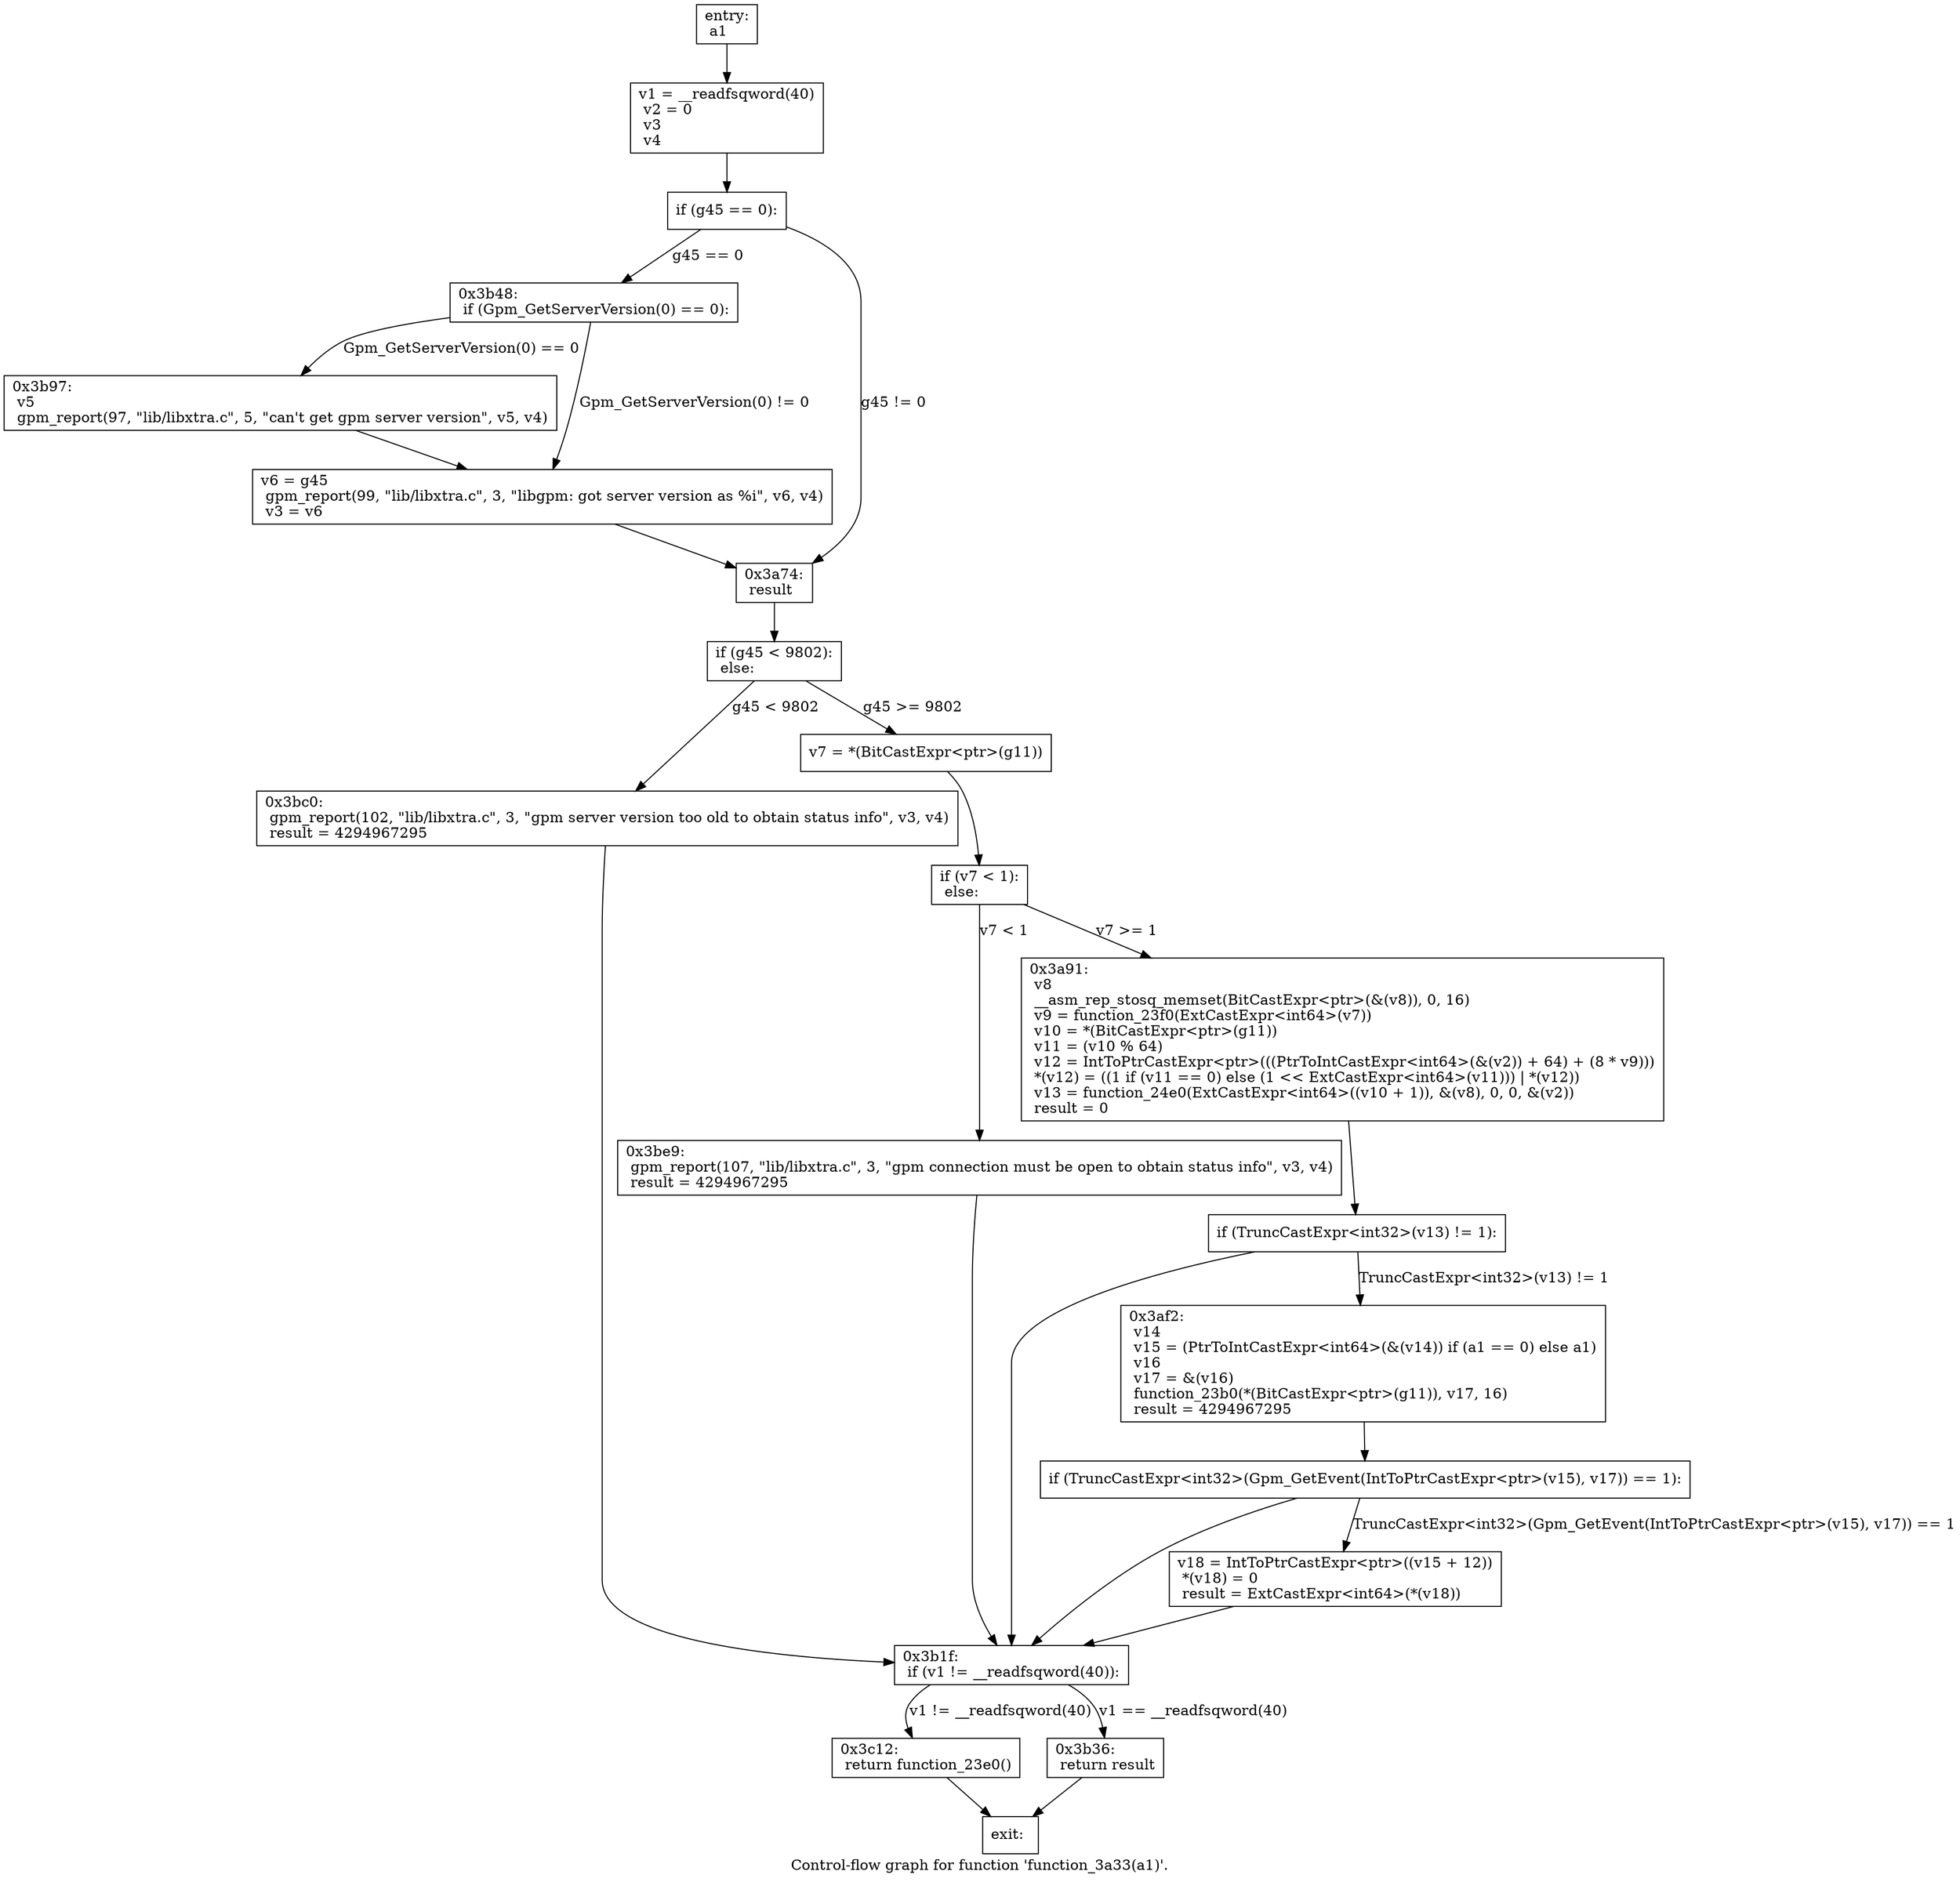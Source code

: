 digraph "Control-flow graph for function 'function_3a33(a1)'." {
  label="Control-flow graph for function 'function_3a33(a1)'.";
  node [shape=record];

  Node0771C370 [label="{entry:\l  a1\l}"];
  Node0771C370 -> Node0771C0A0;
  Node0771C0A0 [label="{  v1 = __readfsqword(40)\l  v2 = 0\l  v3\l  v4\l}"];
  Node0771C0A0 -> Node0771BCB0;
  Node0771BCB0 [label="{  if (g45 == 0):\l}"];
  Node0771BCB0 -> Node0771BF38 [label="g45 == 0"];
  Node0771BCB0 -> Node0771C1C0 [label="g45 != 0"];
  Node0771BF38 [label="{0x3b48:\l  if (Gpm_GetServerVersion(0) == 0):\l}"];
  Node0771BF38 -> Node0771C688 [label="Gpm_GetServerVersion(0) == 0"];
  Node0771BF38 -> Node0771C6D0 [label="Gpm_GetServerVersion(0) != 0"];
  Node0771C1C0 [label="{0x3a74:\l  result\l}"];
  Node0771C1C0 -> Node0771BEA8;
  Node0771C688 [label="{0x3b97:\l  v5\l  gpm_report(97, \"lib/libxtra.c\", 5, \"can\'t get gpm server version\", v5, v4)\l}"];
  Node0771C688 -> Node0771C6D0;
  Node0771C6D0 [label="{  v6 = g45\l  gpm_report(99, \"lib/libxtra.c\", 3, \"libgpm: got server version as %i\", v6, v4)\l  v3 = v6\l}"];
  Node0771C6D0 -> Node0771C1C0;
  Node0771BEA8 [label="{  if (g45 \< 9802):\l  else:\l}"];
  Node0771BEA8 -> Node0771CA78 [label="g45 \< 9802"];
  Node0771BEA8 -> Node0771C640 [label="g45 \>= 9802"];
  Node0771CA78 [label="{0x3bc0:\l  gpm_report(102, \"lib/libxtra.c\", 3, \"gpm server version too old to obtain status info\", v3, v4)\l  result = 4294967295\l}"];
  Node0771CA78 -> Node0771C490;
  Node0771C640 [label="{  v7 = *(BitCastExpr\<ptr\>(g11))\l}"];
  Node0771C640 -> Node0771C7A8;
  Node0771C490 [label="{0x3b1f:\l  if (v1 != __readfsqword(40)):\l}"];
  Node0771C490 -> Node0771C718 [label="v1 != __readfsqword(40)"];
  Node0771C490 -> Node0771BC20 [label="v1 == __readfsqword(40)"];
  Node0771C7A8 [label="{  if (v7 \< 1):\l  else:\l}"];
  Node0771C7A8 -> Node0771C838 [label="v7 \< 1"];
  Node0771C7A8 -> Node0771C880 [label="v7 \>= 1"];
  Node0771C718 [label="{0x3c12:\l  return function_23e0()\l}"];
  Node0771C718 -> Node0771C3B8;
  Node0771BC20 [label="{0x3b36:\l  return result\l}"];
  Node0771BC20 -> Node0771C3B8;
  Node0771C838 [label="{0x3be9:\l  gpm_report(107, \"lib/libxtra.c\", 3, \"gpm connection must be open to obtain status info\", v3, v4)\l  result = 4294967295\l}"];
  Node0771C838 -> Node0771C490;
  Node0771C880 [label="{0x3a91:\l  v8\l  __asm_rep_stosq_memset(BitCastExpr\<ptr\>(&(v8)), 0, 16)\l  v9 = function_23f0(ExtCastExpr\<int64\>(v7))\l  v10 = *(BitCastExpr\<ptr\>(g11))\l  v11 = (v10 % 64)\l  v12 = IntToPtrCastExpr\<ptr\>(((PtrToIntCastExpr\<int64\>(&(v2)) + 64) + (8 * v9)))\l  *(v12) = ((1 if (v11 == 0) else (1 \<\< ExtCastExpr\<int64\>(v11))) \| *(v12))\l  v13 = function_24e0(ExtCastExpr\<int64\>((v10 + 1)), &(v8), 0, 0, &(v2))\l  result = 0\l}"];
  Node0771C880 -> Node0771C568;
  Node0771C3B8 [label="{exit:\l}"];
  Node0771C568 [label="{  if (TruncCastExpr\<int32\>(v13) != 1):\l}"];
  Node0771C568 -> Node0771CCB8 [label="TruncCastExpr\<int32\>(v13) != 1"];
  Node0771C568 -> Node0771C490;
  Node0771CCB8 [label="{0x3af2:\l  v14\l  v15 = (PtrToIntCastExpr\<int64\>(&(v14)) if (a1 == 0) else a1)\l  v16\l  v17 = &(v16)\l  function_23b0(*(BitCastExpr\<ptr\>(g11)), v17, 16)\l  result = 4294967295\l}"];
  Node0771CCB8 -> Node0771CD00;
  Node0771CD00 [label="{  if (TruncCastExpr\<int32\>(Gpm_GetEvent(IntToPtrCastExpr\<ptr\>(v15), v17)) == 1):\l}"];
  Node0771CD00 -> Node0771CA30 [label="TruncCastExpr\<int32\>(Gpm_GetEvent(IntToPtrCastExpr\<ptr\>(v15), v17)) == 1"];
  Node0771CD00 -> Node0771C490;
  Node0771CA30 [label="{  v18 = IntToPtrCastExpr\<ptr\>((v15 + 12))\l  *(v18) = 0\l  result = ExtCastExpr\<int64\>(*(v18))\l}"];
  Node0771CA30 -> Node0771C490;

}

